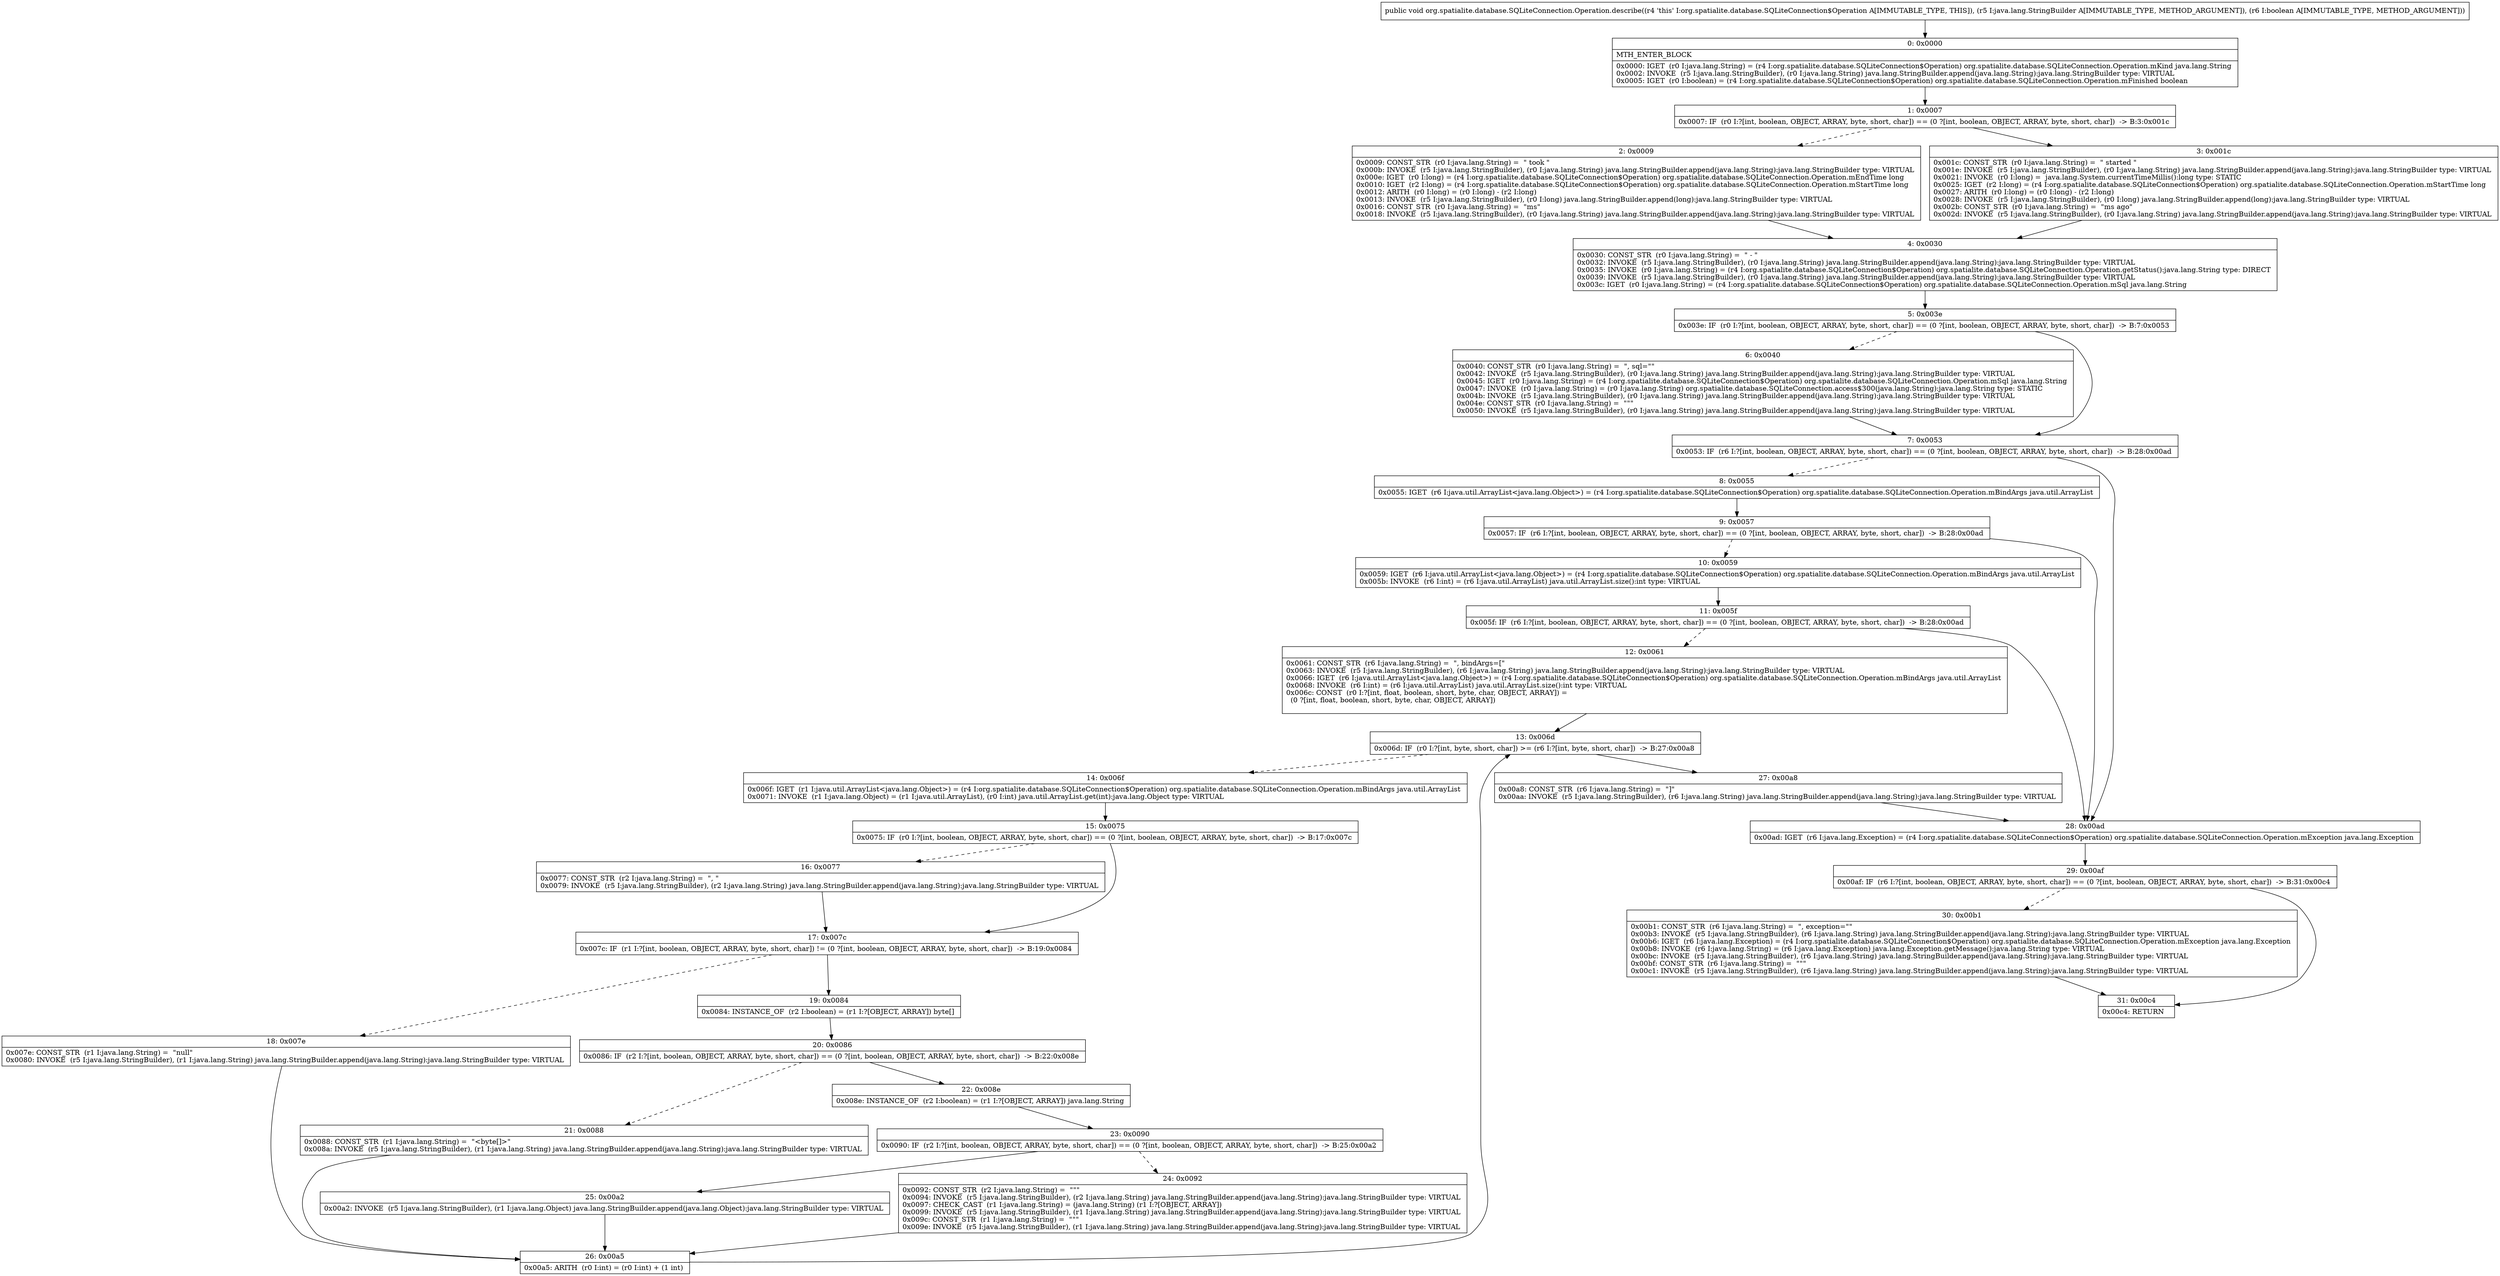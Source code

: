 digraph "CFG fororg.spatialite.database.SQLiteConnection.Operation.describe(Ljava\/lang\/StringBuilder;Z)V" {
Node_0 [shape=record,label="{0\:\ 0x0000|MTH_ENTER_BLOCK\l|0x0000: IGET  (r0 I:java.lang.String) = (r4 I:org.spatialite.database.SQLiteConnection$Operation) org.spatialite.database.SQLiteConnection.Operation.mKind java.lang.String \l0x0002: INVOKE  (r5 I:java.lang.StringBuilder), (r0 I:java.lang.String) java.lang.StringBuilder.append(java.lang.String):java.lang.StringBuilder type: VIRTUAL \l0x0005: IGET  (r0 I:boolean) = (r4 I:org.spatialite.database.SQLiteConnection$Operation) org.spatialite.database.SQLiteConnection.Operation.mFinished boolean \l}"];
Node_1 [shape=record,label="{1\:\ 0x0007|0x0007: IF  (r0 I:?[int, boolean, OBJECT, ARRAY, byte, short, char]) == (0 ?[int, boolean, OBJECT, ARRAY, byte, short, char])  \-\> B:3:0x001c \l}"];
Node_2 [shape=record,label="{2\:\ 0x0009|0x0009: CONST_STR  (r0 I:java.lang.String) =  \" took \" \l0x000b: INVOKE  (r5 I:java.lang.StringBuilder), (r0 I:java.lang.String) java.lang.StringBuilder.append(java.lang.String):java.lang.StringBuilder type: VIRTUAL \l0x000e: IGET  (r0 I:long) = (r4 I:org.spatialite.database.SQLiteConnection$Operation) org.spatialite.database.SQLiteConnection.Operation.mEndTime long \l0x0010: IGET  (r2 I:long) = (r4 I:org.spatialite.database.SQLiteConnection$Operation) org.spatialite.database.SQLiteConnection.Operation.mStartTime long \l0x0012: ARITH  (r0 I:long) = (r0 I:long) \- (r2 I:long) \l0x0013: INVOKE  (r5 I:java.lang.StringBuilder), (r0 I:long) java.lang.StringBuilder.append(long):java.lang.StringBuilder type: VIRTUAL \l0x0016: CONST_STR  (r0 I:java.lang.String) =  \"ms\" \l0x0018: INVOKE  (r5 I:java.lang.StringBuilder), (r0 I:java.lang.String) java.lang.StringBuilder.append(java.lang.String):java.lang.StringBuilder type: VIRTUAL \l}"];
Node_3 [shape=record,label="{3\:\ 0x001c|0x001c: CONST_STR  (r0 I:java.lang.String) =  \" started \" \l0x001e: INVOKE  (r5 I:java.lang.StringBuilder), (r0 I:java.lang.String) java.lang.StringBuilder.append(java.lang.String):java.lang.StringBuilder type: VIRTUAL \l0x0021: INVOKE  (r0 I:long) =  java.lang.System.currentTimeMillis():long type: STATIC \l0x0025: IGET  (r2 I:long) = (r4 I:org.spatialite.database.SQLiteConnection$Operation) org.spatialite.database.SQLiteConnection.Operation.mStartTime long \l0x0027: ARITH  (r0 I:long) = (r0 I:long) \- (r2 I:long) \l0x0028: INVOKE  (r5 I:java.lang.StringBuilder), (r0 I:long) java.lang.StringBuilder.append(long):java.lang.StringBuilder type: VIRTUAL \l0x002b: CONST_STR  (r0 I:java.lang.String) =  \"ms ago\" \l0x002d: INVOKE  (r5 I:java.lang.StringBuilder), (r0 I:java.lang.String) java.lang.StringBuilder.append(java.lang.String):java.lang.StringBuilder type: VIRTUAL \l}"];
Node_4 [shape=record,label="{4\:\ 0x0030|0x0030: CONST_STR  (r0 I:java.lang.String) =  \" \- \" \l0x0032: INVOKE  (r5 I:java.lang.StringBuilder), (r0 I:java.lang.String) java.lang.StringBuilder.append(java.lang.String):java.lang.StringBuilder type: VIRTUAL \l0x0035: INVOKE  (r0 I:java.lang.String) = (r4 I:org.spatialite.database.SQLiteConnection$Operation) org.spatialite.database.SQLiteConnection.Operation.getStatus():java.lang.String type: DIRECT \l0x0039: INVOKE  (r5 I:java.lang.StringBuilder), (r0 I:java.lang.String) java.lang.StringBuilder.append(java.lang.String):java.lang.StringBuilder type: VIRTUAL \l0x003c: IGET  (r0 I:java.lang.String) = (r4 I:org.spatialite.database.SQLiteConnection$Operation) org.spatialite.database.SQLiteConnection.Operation.mSql java.lang.String \l}"];
Node_5 [shape=record,label="{5\:\ 0x003e|0x003e: IF  (r0 I:?[int, boolean, OBJECT, ARRAY, byte, short, char]) == (0 ?[int, boolean, OBJECT, ARRAY, byte, short, char])  \-\> B:7:0x0053 \l}"];
Node_6 [shape=record,label="{6\:\ 0x0040|0x0040: CONST_STR  (r0 I:java.lang.String) =  \", sql=\"\" \l0x0042: INVOKE  (r5 I:java.lang.StringBuilder), (r0 I:java.lang.String) java.lang.StringBuilder.append(java.lang.String):java.lang.StringBuilder type: VIRTUAL \l0x0045: IGET  (r0 I:java.lang.String) = (r4 I:org.spatialite.database.SQLiteConnection$Operation) org.spatialite.database.SQLiteConnection.Operation.mSql java.lang.String \l0x0047: INVOKE  (r0 I:java.lang.String) = (r0 I:java.lang.String) org.spatialite.database.SQLiteConnection.access$300(java.lang.String):java.lang.String type: STATIC \l0x004b: INVOKE  (r5 I:java.lang.StringBuilder), (r0 I:java.lang.String) java.lang.StringBuilder.append(java.lang.String):java.lang.StringBuilder type: VIRTUAL \l0x004e: CONST_STR  (r0 I:java.lang.String) =  \"\"\" \l0x0050: INVOKE  (r5 I:java.lang.StringBuilder), (r0 I:java.lang.String) java.lang.StringBuilder.append(java.lang.String):java.lang.StringBuilder type: VIRTUAL \l}"];
Node_7 [shape=record,label="{7\:\ 0x0053|0x0053: IF  (r6 I:?[int, boolean, OBJECT, ARRAY, byte, short, char]) == (0 ?[int, boolean, OBJECT, ARRAY, byte, short, char])  \-\> B:28:0x00ad \l}"];
Node_8 [shape=record,label="{8\:\ 0x0055|0x0055: IGET  (r6 I:java.util.ArrayList\<java.lang.Object\>) = (r4 I:org.spatialite.database.SQLiteConnection$Operation) org.spatialite.database.SQLiteConnection.Operation.mBindArgs java.util.ArrayList \l}"];
Node_9 [shape=record,label="{9\:\ 0x0057|0x0057: IF  (r6 I:?[int, boolean, OBJECT, ARRAY, byte, short, char]) == (0 ?[int, boolean, OBJECT, ARRAY, byte, short, char])  \-\> B:28:0x00ad \l}"];
Node_10 [shape=record,label="{10\:\ 0x0059|0x0059: IGET  (r6 I:java.util.ArrayList\<java.lang.Object\>) = (r4 I:org.spatialite.database.SQLiteConnection$Operation) org.spatialite.database.SQLiteConnection.Operation.mBindArgs java.util.ArrayList \l0x005b: INVOKE  (r6 I:int) = (r6 I:java.util.ArrayList) java.util.ArrayList.size():int type: VIRTUAL \l}"];
Node_11 [shape=record,label="{11\:\ 0x005f|0x005f: IF  (r6 I:?[int, boolean, OBJECT, ARRAY, byte, short, char]) == (0 ?[int, boolean, OBJECT, ARRAY, byte, short, char])  \-\> B:28:0x00ad \l}"];
Node_12 [shape=record,label="{12\:\ 0x0061|0x0061: CONST_STR  (r6 I:java.lang.String) =  \", bindArgs=[\" \l0x0063: INVOKE  (r5 I:java.lang.StringBuilder), (r6 I:java.lang.String) java.lang.StringBuilder.append(java.lang.String):java.lang.StringBuilder type: VIRTUAL \l0x0066: IGET  (r6 I:java.util.ArrayList\<java.lang.Object\>) = (r4 I:org.spatialite.database.SQLiteConnection$Operation) org.spatialite.database.SQLiteConnection.Operation.mBindArgs java.util.ArrayList \l0x0068: INVOKE  (r6 I:int) = (r6 I:java.util.ArrayList) java.util.ArrayList.size():int type: VIRTUAL \l0x006c: CONST  (r0 I:?[int, float, boolean, short, byte, char, OBJECT, ARRAY]) = \l  (0 ?[int, float, boolean, short, byte, char, OBJECT, ARRAY])\l \l}"];
Node_13 [shape=record,label="{13\:\ 0x006d|0x006d: IF  (r0 I:?[int, byte, short, char]) \>= (r6 I:?[int, byte, short, char])  \-\> B:27:0x00a8 \l}"];
Node_14 [shape=record,label="{14\:\ 0x006f|0x006f: IGET  (r1 I:java.util.ArrayList\<java.lang.Object\>) = (r4 I:org.spatialite.database.SQLiteConnection$Operation) org.spatialite.database.SQLiteConnection.Operation.mBindArgs java.util.ArrayList \l0x0071: INVOKE  (r1 I:java.lang.Object) = (r1 I:java.util.ArrayList), (r0 I:int) java.util.ArrayList.get(int):java.lang.Object type: VIRTUAL \l}"];
Node_15 [shape=record,label="{15\:\ 0x0075|0x0075: IF  (r0 I:?[int, boolean, OBJECT, ARRAY, byte, short, char]) == (0 ?[int, boolean, OBJECT, ARRAY, byte, short, char])  \-\> B:17:0x007c \l}"];
Node_16 [shape=record,label="{16\:\ 0x0077|0x0077: CONST_STR  (r2 I:java.lang.String) =  \", \" \l0x0079: INVOKE  (r5 I:java.lang.StringBuilder), (r2 I:java.lang.String) java.lang.StringBuilder.append(java.lang.String):java.lang.StringBuilder type: VIRTUAL \l}"];
Node_17 [shape=record,label="{17\:\ 0x007c|0x007c: IF  (r1 I:?[int, boolean, OBJECT, ARRAY, byte, short, char]) != (0 ?[int, boolean, OBJECT, ARRAY, byte, short, char])  \-\> B:19:0x0084 \l}"];
Node_18 [shape=record,label="{18\:\ 0x007e|0x007e: CONST_STR  (r1 I:java.lang.String) =  \"null\" \l0x0080: INVOKE  (r5 I:java.lang.StringBuilder), (r1 I:java.lang.String) java.lang.StringBuilder.append(java.lang.String):java.lang.StringBuilder type: VIRTUAL \l}"];
Node_19 [shape=record,label="{19\:\ 0x0084|0x0084: INSTANCE_OF  (r2 I:boolean) = (r1 I:?[OBJECT, ARRAY]) byte[] \l}"];
Node_20 [shape=record,label="{20\:\ 0x0086|0x0086: IF  (r2 I:?[int, boolean, OBJECT, ARRAY, byte, short, char]) == (0 ?[int, boolean, OBJECT, ARRAY, byte, short, char])  \-\> B:22:0x008e \l}"];
Node_21 [shape=record,label="{21\:\ 0x0088|0x0088: CONST_STR  (r1 I:java.lang.String) =  \"\<byte[]\>\" \l0x008a: INVOKE  (r5 I:java.lang.StringBuilder), (r1 I:java.lang.String) java.lang.StringBuilder.append(java.lang.String):java.lang.StringBuilder type: VIRTUAL \l}"];
Node_22 [shape=record,label="{22\:\ 0x008e|0x008e: INSTANCE_OF  (r2 I:boolean) = (r1 I:?[OBJECT, ARRAY]) java.lang.String \l}"];
Node_23 [shape=record,label="{23\:\ 0x0090|0x0090: IF  (r2 I:?[int, boolean, OBJECT, ARRAY, byte, short, char]) == (0 ?[int, boolean, OBJECT, ARRAY, byte, short, char])  \-\> B:25:0x00a2 \l}"];
Node_24 [shape=record,label="{24\:\ 0x0092|0x0092: CONST_STR  (r2 I:java.lang.String) =  \"\"\" \l0x0094: INVOKE  (r5 I:java.lang.StringBuilder), (r2 I:java.lang.String) java.lang.StringBuilder.append(java.lang.String):java.lang.StringBuilder type: VIRTUAL \l0x0097: CHECK_CAST  (r1 I:java.lang.String) = (java.lang.String) (r1 I:?[OBJECT, ARRAY]) \l0x0099: INVOKE  (r5 I:java.lang.StringBuilder), (r1 I:java.lang.String) java.lang.StringBuilder.append(java.lang.String):java.lang.StringBuilder type: VIRTUAL \l0x009c: CONST_STR  (r1 I:java.lang.String) =  \"\"\" \l0x009e: INVOKE  (r5 I:java.lang.StringBuilder), (r1 I:java.lang.String) java.lang.StringBuilder.append(java.lang.String):java.lang.StringBuilder type: VIRTUAL \l}"];
Node_25 [shape=record,label="{25\:\ 0x00a2|0x00a2: INVOKE  (r5 I:java.lang.StringBuilder), (r1 I:java.lang.Object) java.lang.StringBuilder.append(java.lang.Object):java.lang.StringBuilder type: VIRTUAL \l}"];
Node_26 [shape=record,label="{26\:\ 0x00a5|0x00a5: ARITH  (r0 I:int) = (r0 I:int) + (1 int) \l}"];
Node_27 [shape=record,label="{27\:\ 0x00a8|0x00a8: CONST_STR  (r6 I:java.lang.String) =  \"]\" \l0x00aa: INVOKE  (r5 I:java.lang.StringBuilder), (r6 I:java.lang.String) java.lang.StringBuilder.append(java.lang.String):java.lang.StringBuilder type: VIRTUAL \l}"];
Node_28 [shape=record,label="{28\:\ 0x00ad|0x00ad: IGET  (r6 I:java.lang.Exception) = (r4 I:org.spatialite.database.SQLiteConnection$Operation) org.spatialite.database.SQLiteConnection.Operation.mException java.lang.Exception \l}"];
Node_29 [shape=record,label="{29\:\ 0x00af|0x00af: IF  (r6 I:?[int, boolean, OBJECT, ARRAY, byte, short, char]) == (0 ?[int, boolean, OBJECT, ARRAY, byte, short, char])  \-\> B:31:0x00c4 \l}"];
Node_30 [shape=record,label="{30\:\ 0x00b1|0x00b1: CONST_STR  (r6 I:java.lang.String) =  \", exception=\"\" \l0x00b3: INVOKE  (r5 I:java.lang.StringBuilder), (r6 I:java.lang.String) java.lang.StringBuilder.append(java.lang.String):java.lang.StringBuilder type: VIRTUAL \l0x00b6: IGET  (r6 I:java.lang.Exception) = (r4 I:org.spatialite.database.SQLiteConnection$Operation) org.spatialite.database.SQLiteConnection.Operation.mException java.lang.Exception \l0x00b8: INVOKE  (r6 I:java.lang.String) = (r6 I:java.lang.Exception) java.lang.Exception.getMessage():java.lang.String type: VIRTUAL \l0x00bc: INVOKE  (r5 I:java.lang.StringBuilder), (r6 I:java.lang.String) java.lang.StringBuilder.append(java.lang.String):java.lang.StringBuilder type: VIRTUAL \l0x00bf: CONST_STR  (r6 I:java.lang.String) =  \"\"\" \l0x00c1: INVOKE  (r5 I:java.lang.StringBuilder), (r6 I:java.lang.String) java.lang.StringBuilder.append(java.lang.String):java.lang.StringBuilder type: VIRTUAL \l}"];
Node_31 [shape=record,label="{31\:\ 0x00c4|0x00c4: RETURN   \l}"];
MethodNode[shape=record,label="{public void org.spatialite.database.SQLiteConnection.Operation.describe((r4 'this' I:org.spatialite.database.SQLiteConnection$Operation A[IMMUTABLE_TYPE, THIS]), (r5 I:java.lang.StringBuilder A[IMMUTABLE_TYPE, METHOD_ARGUMENT]), (r6 I:boolean A[IMMUTABLE_TYPE, METHOD_ARGUMENT])) }"];
MethodNode -> Node_0;
Node_0 -> Node_1;
Node_1 -> Node_2[style=dashed];
Node_1 -> Node_3;
Node_2 -> Node_4;
Node_3 -> Node_4;
Node_4 -> Node_5;
Node_5 -> Node_6[style=dashed];
Node_5 -> Node_7;
Node_6 -> Node_7;
Node_7 -> Node_8[style=dashed];
Node_7 -> Node_28;
Node_8 -> Node_9;
Node_9 -> Node_10[style=dashed];
Node_9 -> Node_28;
Node_10 -> Node_11;
Node_11 -> Node_12[style=dashed];
Node_11 -> Node_28;
Node_12 -> Node_13;
Node_13 -> Node_14[style=dashed];
Node_13 -> Node_27;
Node_14 -> Node_15;
Node_15 -> Node_16[style=dashed];
Node_15 -> Node_17;
Node_16 -> Node_17;
Node_17 -> Node_18[style=dashed];
Node_17 -> Node_19;
Node_18 -> Node_26;
Node_19 -> Node_20;
Node_20 -> Node_21[style=dashed];
Node_20 -> Node_22;
Node_21 -> Node_26;
Node_22 -> Node_23;
Node_23 -> Node_24[style=dashed];
Node_23 -> Node_25;
Node_24 -> Node_26;
Node_25 -> Node_26;
Node_26 -> Node_13;
Node_27 -> Node_28;
Node_28 -> Node_29;
Node_29 -> Node_30[style=dashed];
Node_29 -> Node_31;
Node_30 -> Node_31;
}

